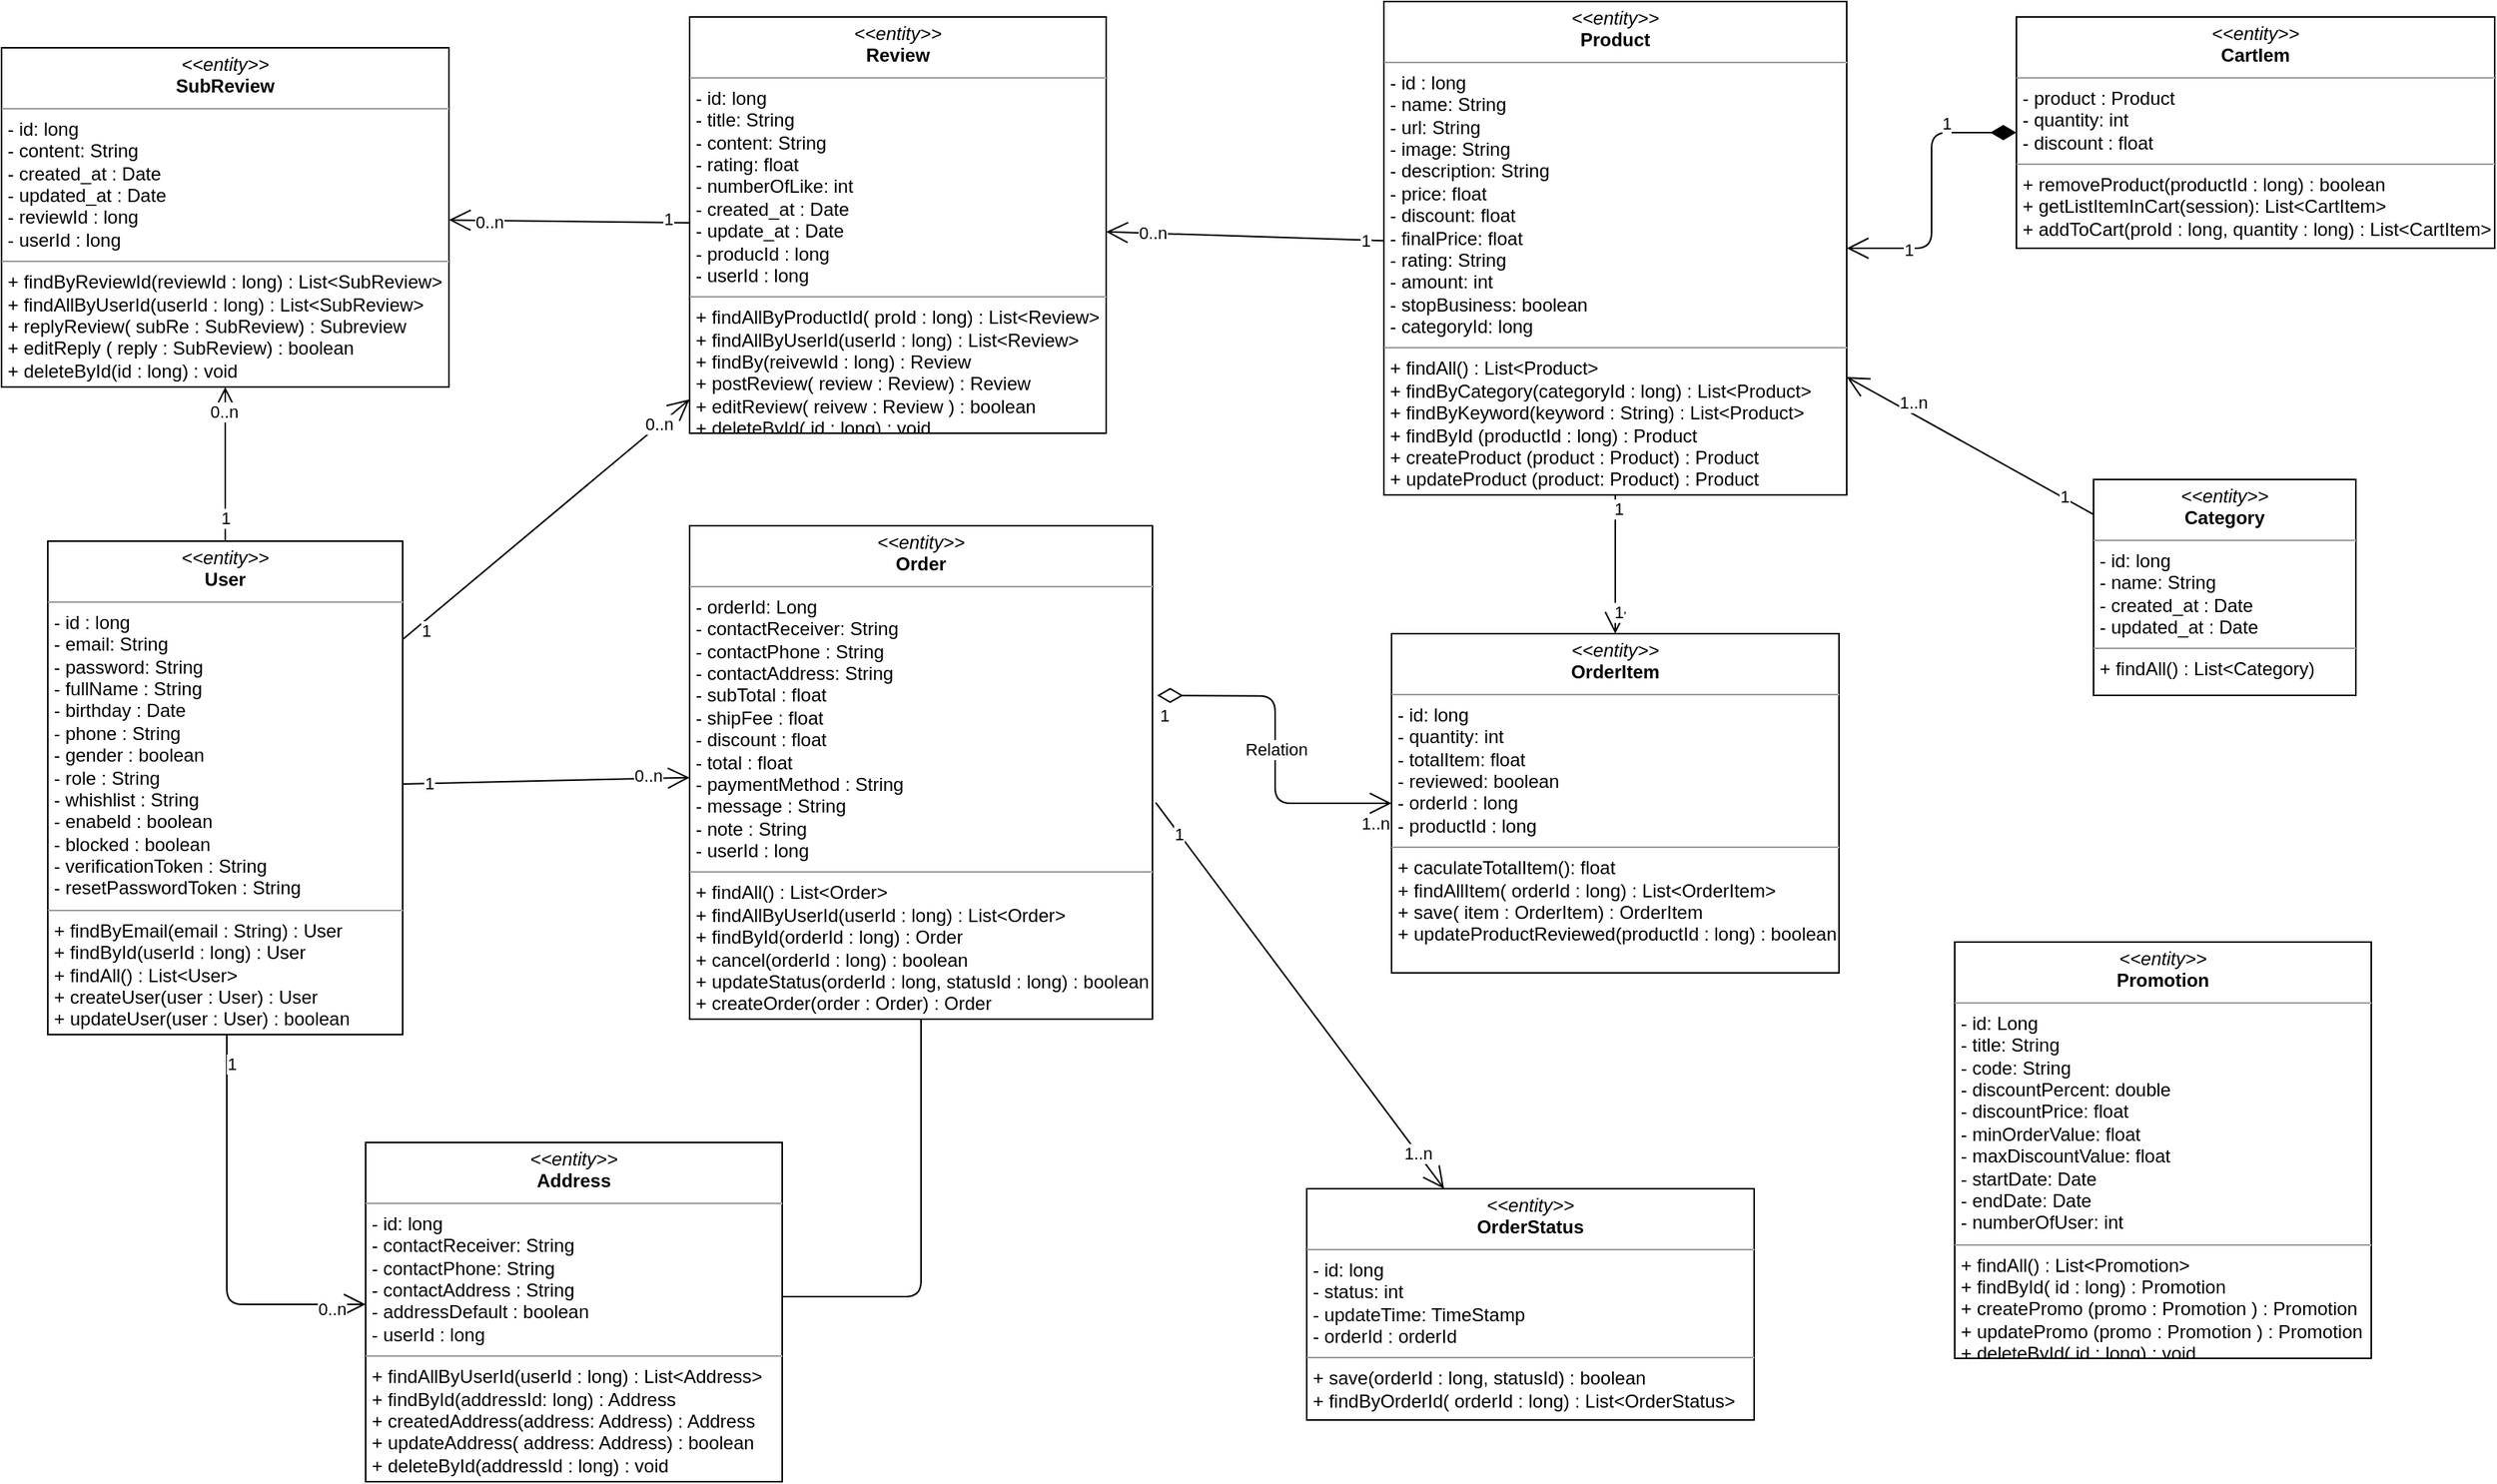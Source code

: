 <mxfile version="14.7.3" type="device"><diagram id="C5RBs43oDa-KdzZeNtuy" name="Page-1"><mxGraphModel dx="923" dy="1571" grid="1" gridSize="10" guides="1" tooltips="1" connect="1" arrows="1" fold="1" page="1" pageScale="1" pageWidth="827" pageHeight="1169" math="0" shadow="0"><root><mxCell id="WIyWlLk6GJQsqaUBKTNV-0"/><mxCell id="WIyWlLk6GJQsqaUBKTNV-1" parent="WIyWlLk6GJQsqaUBKTNV-0"/><mxCell id="6MYKA8wntWoD5BaFTlxV-0" value="&lt;p style=&quot;margin: 0px ; margin-top: 4px ; text-align: center&quot;&gt;&lt;i&gt;&amp;lt;&amp;lt;entity&amp;gt;&amp;gt;&lt;/i&gt;&lt;br&gt;&lt;b&gt;Product&lt;/b&gt;&lt;/p&gt;&lt;hr size=&quot;1&quot;&gt;&lt;p style=&quot;margin: 0px ; margin-left: 4px&quot;&gt;- id : long&lt;/p&gt;&lt;p style=&quot;margin: 0px ; margin-left: 4px&quot;&gt;- name: String&lt;br&gt;- url: String&lt;/p&gt;&lt;p style=&quot;margin: 0px ; margin-left: 4px&quot;&gt;- image: String&lt;/p&gt;&lt;p style=&quot;margin: 0px ; margin-left: 4px&quot;&gt;- description: String&lt;/p&gt;&lt;p style=&quot;margin: 0px ; margin-left: 4px&quot;&gt;- price: float&lt;/p&gt;&lt;p style=&quot;margin: 0px ; margin-left: 4px&quot;&gt;- discount: float&lt;/p&gt;&lt;p style=&quot;margin: 0px ; margin-left: 4px&quot;&gt;- finalPrice: float&lt;/p&gt;&lt;p style=&quot;margin: 0px ; margin-left: 4px&quot;&gt;- rating: String&lt;/p&gt;&lt;p style=&quot;margin: 0px ; margin-left: 4px&quot;&gt;- amount: int&lt;/p&gt;&lt;p style=&quot;margin: 0px ; margin-left: 4px&quot;&gt;- stopBusiness: boolean&lt;/p&gt;&lt;p style=&quot;margin: 0px ; margin-left: 4px&quot;&gt;- categoryId: long&lt;/p&gt;&lt;hr size=&quot;1&quot;&gt;&lt;p style=&quot;margin: 0px 0px 0px 4px&quot;&gt;+ findAll() : List&amp;lt;Product&amp;gt;&lt;/p&gt;&lt;p style=&quot;margin: 0px 0px 0px 4px&quot;&gt;+ findByCategory(categoryId : long) : List&amp;lt;Product&amp;gt;&lt;/p&gt;&lt;p style=&quot;margin: 0px 0px 0px 4px&quot;&gt;+ findByKeyword(keyword : String) : List&amp;lt;Product&amp;gt;&lt;/p&gt;&lt;p style=&quot;margin: 0px 0px 0px 4px&quot;&gt;+ findById (productId : long) : Product&lt;/p&gt;&lt;p style=&quot;margin: 0px 0px 0px 4px&quot;&gt;+ createProduct (product : Product) : Product&lt;/p&gt;&lt;p style=&quot;margin: 0px 0px 0px 4px&quot;&gt;+ updateProduct (product: Product) : Product&lt;/p&gt;" style="verticalAlign=top;align=left;overflow=fill;fontSize=12;fontFamily=Helvetica;html=1;" parent="WIyWlLk6GJQsqaUBKTNV-1" vertex="1"><mxGeometry x="1310" y="-310" width="300" height="320" as="geometry"/></mxCell><mxCell id="6MYKA8wntWoD5BaFTlxV-1" value="&lt;p style=&quot;margin: 0px ; margin-top: 4px ; text-align: center&quot;&gt;&lt;i&gt;&amp;lt;&amp;lt;entity&amp;gt;&amp;gt;&lt;/i&gt;&lt;br&gt;&lt;b&gt;User&lt;/b&gt;&lt;/p&gt;&lt;hr size=&quot;1&quot;&gt;&lt;p style=&quot;margin: 0px ; margin-left: 4px&quot;&gt;- id : long&lt;/p&gt;&lt;p style=&quot;margin: 0px ; margin-left: 4px&quot;&gt;- email: String&lt;br&gt;- password: String&lt;/p&gt;&lt;p style=&quot;margin: 0px ; margin-left: 4px&quot;&gt;- fullName : String&lt;/p&gt;&lt;p style=&quot;margin: 0px ; margin-left: 4px&quot;&gt;- birthday : Date&lt;/p&gt;&lt;p style=&quot;margin: 0px ; margin-left: 4px&quot;&gt;- phone : String&lt;/p&gt;&lt;p style=&quot;margin: 0px ; margin-left: 4px&quot;&gt;- gender : boolean&lt;/p&gt;&lt;p style=&quot;margin: 0px ; margin-left: 4px&quot;&gt;- role : String&lt;/p&gt;&lt;p style=&quot;margin: 0px ; margin-left: 4px&quot;&gt;- whishlist : String&lt;/p&gt;&lt;p style=&quot;margin: 0px ; margin-left: 4px&quot;&gt;- enabeld : boolean&lt;/p&gt;&lt;p style=&quot;margin: 0px ; margin-left: 4px&quot;&gt;- blocked : boolean&lt;/p&gt;&lt;p style=&quot;margin: 0px ; margin-left: 4px&quot;&gt;- verificationToken : String&lt;/p&gt;&lt;p style=&quot;margin: 0px ; margin-left: 4px&quot;&gt;- resetPasswordToken : String&lt;/p&gt;&lt;hr size=&quot;1&quot;&gt;&lt;p style=&quot;margin: 0px ; margin-left: 4px&quot;&gt;+ findByEmail(email : String) : User&amp;nbsp;&lt;/p&gt;&lt;p style=&quot;margin: 0px ; margin-left: 4px&quot;&gt;+ findById(userId : long) : User&lt;/p&gt;&lt;p style=&quot;margin: 0px ; margin-left: 4px&quot;&gt;+ findAll() : List&amp;lt;User&amp;gt;&lt;/p&gt;&lt;p style=&quot;margin: 0px ; margin-left: 4px&quot;&gt;+ createUser(user : User) : User&lt;/p&gt;&lt;p style=&quot;margin: 0px ; margin-left: 4px&quot;&gt;+ updateUser(user : User) : boolean&lt;/p&gt;" style="verticalAlign=top;align=left;overflow=fill;fontSize=12;fontFamily=Helvetica;html=1;" parent="WIyWlLk6GJQsqaUBKTNV-1" vertex="1"><mxGeometry x="444" y="40" width="230" height="320" as="geometry"/></mxCell><mxCell id="6MYKA8wntWoD5BaFTlxV-2" value="&lt;p style=&quot;margin: 0px ; margin-top: 4px ; text-align: center&quot;&gt;&lt;i&gt;&amp;lt;&amp;lt;entity&amp;gt;&amp;gt;&lt;/i&gt;&lt;br&gt;&lt;b&gt;OrderStatus&lt;/b&gt;&lt;/p&gt;&lt;hr size=&quot;1&quot;&gt;&lt;p style=&quot;margin: 0px ; margin-left: 4px&quot;&gt;- id: long&lt;/p&gt;&lt;p style=&quot;margin: 0px ; margin-left: 4px&quot;&gt;- status: int&lt;br&gt;- updateTime: TimeStamp&lt;/p&gt;&lt;p style=&quot;margin: 0px ; margin-left: 4px&quot;&gt;- orderId : orderId&lt;/p&gt;&lt;hr size=&quot;1&quot;&gt;&lt;p style=&quot;margin: 0px 0px 0px 4px&quot;&gt;+ save(orderId : long, statusId) : boolean&lt;/p&gt;&lt;p style=&quot;margin: 0px ; margin-left: 4px&quot;&gt;&lt;span&gt;+ findByOrderId( orderId : long) : List&amp;lt;OrderStatus&amp;gt;&lt;/span&gt;&lt;br&gt;&lt;/p&gt;" style="verticalAlign=top;align=left;overflow=fill;fontSize=12;fontFamily=Helvetica;html=1;" parent="WIyWlLk6GJQsqaUBKTNV-1" vertex="1"><mxGeometry x="1260" y="460" width="290" height="150" as="geometry"/></mxCell><mxCell id="6MYKA8wntWoD5BaFTlxV-3" value="&lt;p style=&quot;margin: 0px ; margin-top: 4px ; text-align: center&quot;&gt;&lt;i&gt;&amp;lt;&amp;lt;entity&amp;gt;&amp;gt;&lt;/i&gt;&lt;br&gt;&lt;b&gt;Order&lt;/b&gt;&lt;/p&gt;&lt;hr size=&quot;1&quot;&gt;&lt;p style=&quot;margin: 0px ; margin-left: 4px&quot;&gt;- orderId: Long&lt;/p&gt;&lt;p style=&quot;margin: 0px 0px 0px 4px&quot;&gt;- contactReceiver: String&lt;/p&gt;&lt;p style=&quot;margin: 0px 0px 0px 4px&quot;&gt;- contactPhone : String&lt;/p&gt;&lt;p style=&quot;margin: 0px 0px 0px 4px&quot;&gt;- contactAddress: String&lt;/p&gt;&lt;p style=&quot;margin: 0px 0px 0px 4px&quot;&gt;- subTotal : float&lt;/p&gt;&lt;p style=&quot;margin: 0px 0px 0px 4px&quot;&gt;- shipFee : float&lt;/p&gt;&lt;p style=&quot;margin: 0px 0px 0px 4px&quot;&gt;- discount : float&lt;/p&gt;&lt;p style=&quot;margin: 0px 0px 0px 4px&quot;&gt;- total : float&lt;/p&gt;&lt;p style=&quot;margin: 0px 0px 0px 4px&quot;&gt;&lt;span&gt;- paymentMethod : String&lt;/span&gt;&lt;br&gt;&lt;/p&gt;&lt;p style=&quot;margin: 0px 0px 0px 4px&quot;&gt;- message : String&lt;/p&gt;&lt;p style=&quot;margin: 0px 0px 0px 4px&quot;&gt;- note : String&lt;/p&gt;&lt;p style=&quot;margin: 0px 0px 0px 4px&quot;&gt;- userId : long&lt;/p&gt;&lt;hr size=&quot;1&quot;&gt;&lt;p style=&quot;margin: 0px 0px 0px 4px&quot;&gt;+ findAll() : List&amp;lt;Order&amp;gt;&lt;/p&gt;&lt;p style=&quot;margin: 0px 0px 0px 4px&quot;&gt;+ findAllByUserId(userId : long) : List&amp;lt;Order&amp;gt;&lt;/p&gt;&lt;p style=&quot;margin: 0px 0px 0px 4px&quot;&gt;+ findById(orderId : long) : Order&lt;br&gt;&lt;/p&gt;&lt;p style=&quot;margin: 0px 0px 0px 4px&quot;&gt;+ cancel(orderId : long) : boolean&lt;br&gt;&lt;/p&gt;&lt;p style=&quot;margin: 0px 0px 0px 4px&quot;&gt;+ updateStatus(orderId : long, statusId : long) : boolean&lt;/p&gt;&lt;p style=&quot;margin: 0px 0px 0px 4px&quot;&gt;+ createOrder(order : Order) : Order&lt;/p&gt;" style="verticalAlign=top;align=left;overflow=fill;fontSize=12;fontFamily=Helvetica;html=1;" parent="WIyWlLk6GJQsqaUBKTNV-1" vertex="1"><mxGeometry x="860" y="30" width="300" height="320" as="geometry"/></mxCell><mxCell id="6MYKA8wntWoD5BaFTlxV-4" value="&lt;p style=&quot;margin: 0px ; margin-top: 4px ; text-align: center&quot;&gt;&lt;i&gt;&amp;lt;&amp;lt;entity&amp;gt;&amp;gt;&lt;/i&gt;&lt;br&gt;&lt;b&gt;Address&lt;/b&gt;&lt;/p&gt;&lt;hr size=&quot;1&quot;&gt;&lt;p style=&quot;margin: 0px ; margin-left: 4px&quot;&gt;- id: long&lt;/p&gt;&lt;p style=&quot;margin: 0px ; margin-left: 4px&quot;&gt;- contactReceiver: String&lt;br&gt;- contactPhone: String&lt;/p&gt;&lt;p style=&quot;margin: 0px ; margin-left: 4px&quot;&gt;- contactAddress : String&lt;/p&gt;&lt;p style=&quot;margin: 0px ; margin-left: 4px&quot;&gt;- addressDefault : boolean&lt;/p&gt;&lt;p style=&quot;margin: 0px ; margin-left: 4px&quot;&gt;- userId : long&lt;/p&gt;&lt;hr size=&quot;1&quot;&gt;&lt;p style=&quot;margin: 0px 0px 0px 4px&quot;&gt;+ findAllByUserId(userId : long) : List&amp;lt;Address&amp;gt;&lt;/p&gt;&lt;p style=&quot;margin: 0px 0px 0px 4px&quot;&gt;+ findById(addressId: long) : Address&lt;/p&gt;&lt;p style=&quot;margin: 0px 0px 0px 4px&quot;&gt;+ createdAddress(address: Address) : Address&lt;/p&gt;&lt;p style=&quot;margin: 0px 0px 0px 4px&quot;&gt;+ updateAddress( address: Address) : boolean&lt;/p&gt;&lt;p style=&quot;margin: 0px 0px 0px 4px&quot;&gt;+ deleteById(addressId : long) : void&lt;/p&gt;" style="verticalAlign=top;align=left;overflow=fill;fontSize=12;fontFamily=Helvetica;html=1;" parent="WIyWlLk6GJQsqaUBKTNV-1" vertex="1"><mxGeometry x="650" y="430" width="270" height="220" as="geometry"/></mxCell><mxCell id="6MYKA8wntWoD5BaFTlxV-5" value="&lt;p style=&quot;margin: 0px ; margin-top: 4px ; text-align: center&quot;&gt;&lt;i&gt;&amp;lt;&amp;lt;entity&amp;gt;&amp;gt;&lt;/i&gt;&lt;br&gt;&lt;b&gt;CartIem&lt;/b&gt;&lt;/p&gt;&lt;hr size=&quot;1&quot;&gt;&lt;p style=&quot;margin: 0px ; margin-left: 4px&quot;&gt;- product : Product&lt;/p&gt;&lt;p style=&quot;margin: 0px ; margin-left: 4px&quot;&gt;- quantity: int&lt;br&gt;- discount : float&lt;/p&gt;&lt;hr size=&quot;1&quot;&gt;&lt;p style=&quot;margin: 0px 0px 0px 4px&quot;&gt;+ removeProduct(productId : long) : boolean&lt;/p&gt;&lt;p style=&quot;margin: 0px 0px 0px 4px&quot;&gt;+ getListItemInCart(session): List&amp;lt;CartItem&amp;gt;&lt;/p&gt;&lt;p style=&quot;margin: 0px 0px 0px 4px&quot;&gt;+ addToCart(proId : long, quantity : long) : List&amp;lt;CartItem&amp;gt;&lt;/p&gt;" style="verticalAlign=top;align=left;overflow=fill;fontSize=12;fontFamily=Helvetica;html=1;" parent="WIyWlLk6GJQsqaUBKTNV-1" vertex="1"><mxGeometry x="1720" y="-300" width="310" height="150" as="geometry"/></mxCell><mxCell id="6MYKA8wntWoD5BaFTlxV-6" value="&lt;p style=&quot;margin: 0px ; margin-top: 4px ; text-align: center&quot;&gt;&lt;i&gt;&amp;lt;&amp;lt;entity&amp;gt;&amp;gt;&lt;/i&gt;&lt;br&gt;&lt;b&gt;Review&lt;/b&gt;&lt;/p&gt;&lt;hr size=&quot;1&quot;&gt;&lt;p style=&quot;margin: 0px ; margin-left: 4px&quot;&gt;- id: long&lt;/p&gt;&lt;p style=&quot;margin: 0px ; margin-left: 4px&quot;&gt;- title: String&lt;br&gt;- content: String&lt;/p&gt;&lt;p style=&quot;margin: 0px ; margin-left: 4px&quot;&gt;- rating: float&lt;/p&gt;&lt;p style=&quot;margin: 0px ; margin-left: 4px&quot;&gt;- numberOfLike: int&lt;/p&gt;&lt;p style=&quot;margin: 0px ; margin-left: 4px&quot;&gt;- created_at : Date&lt;/p&gt;&lt;p style=&quot;margin: 0px ; margin-left: 4px&quot;&gt;- update_at : Date&lt;/p&gt;&lt;p style=&quot;margin: 0px ; margin-left: 4px&quot;&gt;- producId : long&lt;/p&gt;&lt;p style=&quot;margin: 0px ; margin-left: 4px&quot;&gt;- userId : long&lt;/p&gt;&lt;hr size=&quot;1&quot;&gt;&lt;p style=&quot;margin: 0px ; margin-left: 4px&quot;&gt;+ findAllByProductId( proId : long) : List&amp;lt;Review&amp;gt;&lt;/p&gt;&lt;p style=&quot;margin: 0px ; margin-left: 4px&quot;&gt;+ findAllByUserId(userId : long) : List&amp;lt;Review&amp;gt;&lt;/p&gt;&lt;p style=&quot;margin: 0px ; margin-left: 4px&quot;&gt;+ findBy(reivewId : long) : Review&lt;/p&gt;&lt;p style=&quot;margin: 0px ; margin-left: 4px&quot;&gt;+ postReview( review : Review) : Review&lt;/p&gt;&lt;p style=&quot;margin: 0px ; margin-left: 4px&quot;&gt;+ editReview( reivew : Review ) : boolean&lt;/p&gt;&lt;p style=&quot;margin: 0px ; margin-left: 4px&quot;&gt;+ deleteById( id : long) : void&lt;/p&gt;" style="verticalAlign=top;align=left;overflow=fill;fontSize=12;fontFamily=Helvetica;html=1;" parent="WIyWlLk6GJQsqaUBKTNV-1" vertex="1"><mxGeometry x="860" y="-300" width="270" height="270" as="geometry"/></mxCell><mxCell id="6MYKA8wntWoD5BaFTlxV-7" value="&lt;p style=&quot;margin: 0px ; margin-top: 4px ; text-align: center&quot;&gt;&lt;i&gt;&amp;lt;&amp;lt;entity&amp;gt;&amp;gt;&lt;/i&gt;&lt;br&gt;&lt;b&gt;SubReview&lt;/b&gt;&lt;/p&gt;&lt;hr size=&quot;1&quot;&gt;&lt;p style=&quot;margin: 0px ; margin-left: 4px&quot;&gt;- id: long&lt;/p&gt;&lt;p style=&quot;margin: 0px ; margin-left: 4px&quot;&gt;- content: String&lt;/p&gt;&lt;p style=&quot;margin: 0px ; margin-left: 4px&quot;&gt;- created_at : Date&lt;/p&gt;&lt;p style=&quot;margin: 0px ; margin-left: 4px&quot;&gt;- updated_at : Date&lt;/p&gt;&lt;p style=&quot;margin: 0px ; margin-left: 4px&quot;&gt;- reviewId : long&lt;/p&gt;&lt;p style=&quot;margin: 0px ; margin-left: 4px&quot;&gt;- userId : long&lt;/p&gt;&lt;hr size=&quot;1&quot;&gt;&lt;p style=&quot;margin: 0px ; margin-left: 4px&quot;&gt;+ findByReviewId(reviewId : long) : List&amp;lt;SubReview&amp;gt;&lt;/p&gt;&lt;p style=&quot;margin: 0px ; margin-left: 4px&quot;&gt;+ findAllByUserId(userId : long) : List&amp;lt;SubReview&amp;gt;&lt;/p&gt;&lt;p style=&quot;margin: 0px ; margin-left: 4px&quot;&gt;+ replyReview( subRe : SubReview) : Subreview&lt;/p&gt;&lt;p style=&quot;margin: 0px ; margin-left: 4px&quot;&gt;+ editReply ( reply : SubReview) : boolean&lt;/p&gt;&lt;p style=&quot;margin: 0px ; margin-left: 4px&quot;&gt;+ deleteById(id : long) : void&lt;/p&gt;" style="verticalAlign=top;align=left;overflow=fill;fontSize=12;fontFamily=Helvetica;html=1;" parent="WIyWlLk6GJQsqaUBKTNV-1" vertex="1"><mxGeometry x="414" y="-280" width="290" height="220" as="geometry"/></mxCell><mxCell id="6MYKA8wntWoD5BaFTlxV-8" value="&lt;p style=&quot;margin: 0px ; margin-top: 4px ; text-align: center&quot;&gt;&lt;i&gt;&amp;lt;&amp;lt;entity&amp;gt;&amp;gt;&lt;/i&gt;&lt;br&gt;&lt;b&gt;Promotion&lt;/b&gt;&lt;/p&gt;&lt;hr size=&quot;1&quot;&gt;&lt;p style=&quot;margin: 0px ; margin-left: 4px&quot;&gt;- id: Long&lt;/p&gt;&lt;p style=&quot;margin: 0px 0px 0px 4px&quot;&gt;- title: String&lt;br&gt;- code: String&lt;/p&gt;&lt;p style=&quot;margin: 0px 0px 0px 4px&quot;&gt;- discountPercent: double&lt;/p&gt;&lt;p style=&quot;margin: 0px 0px 0px 4px&quot;&gt;- discountPrice: float&lt;/p&gt;&lt;p style=&quot;margin: 0px 0px 0px 4px&quot;&gt;- minOrderValue: float&lt;/p&gt;&lt;p style=&quot;margin: 0px 0px 0px 4px&quot;&gt;- maxDiscountValue: float&lt;/p&gt;&lt;p style=&quot;margin: 0px 0px 0px 4px&quot;&gt;- startDate: Date&lt;/p&gt;&lt;p style=&quot;margin: 0px 0px 0px 4px&quot;&gt;- endDate: Date&lt;/p&gt;&lt;p style=&quot;margin: 0px 0px 0px 4px&quot;&gt;- numberOfUser: int&lt;span&gt;&amp;nbsp;&lt;/span&gt;&lt;/p&gt;&lt;hr size=&quot;1&quot;&gt;&lt;p style=&quot;margin: 0px ; margin-left: 4px&quot;&gt;+ findAll() : List&amp;lt;Promotion&amp;gt;&lt;/p&gt;&lt;p style=&quot;margin: 0px ; margin-left: 4px&quot;&gt;+ findById( id : long) : Promotion&lt;/p&gt;&lt;p style=&quot;margin: 0px ; margin-left: 4px&quot;&gt;+ createPromo (promo : Promotion ) : Promotion&lt;/p&gt;&lt;p style=&quot;margin: 0px ; margin-left: 4px&quot;&gt;+ updatePromo (promo : Promotion ) : Promotion&lt;/p&gt;&lt;p style=&quot;margin: 0px ; margin-left: 4px&quot;&gt;+ deleteById( id : long) : void&lt;/p&gt;" style="verticalAlign=top;align=left;overflow=fill;fontSize=12;fontFamily=Helvetica;html=1;" parent="WIyWlLk6GJQsqaUBKTNV-1" vertex="1"><mxGeometry x="1680" y="300" width="270" height="270" as="geometry"/></mxCell><mxCell id="6MYKA8wntWoD5BaFTlxV-11" value="&lt;p style=&quot;margin: 0px ; margin-top: 4px ; text-align: center&quot;&gt;&lt;i&gt;&amp;lt;&amp;lt;entity&amp;gt;&amp;gt;&lt;/i&gt;&lt;br&gt;&lt;b&gt;OrderItem&lt;/b&gt;&lt;/p&gt;&lt;hr size=&quot;1&quot;&gt;&lt;p style=&quot;margin: 0px ; margin-left: 4px&quot;&gt;- id: long&lt;/p&gt;&lt;p style=&quot;margin: 0px ; margin-left: 4px&quot;&gt;- quantity: int&lt;br&gt;&lt;/p&gt;&lt;p style=&quot;margin: 0px ; margin-left: 4px&quot;&gt;- totalItem: float&lt;/p&gt;&lt;p style=&quot;margin: 0px ; margin-left: 4px&quot;&gt;- reviewed: boolean&lt;/p&gt;&lt;p style=&quot;margin: 0px ; margin-left: 4px&quot;&gt;- orderId : long&lt;/p&gt;&lt;p style=&quot;margin: 0px ; margin-left: 4px&quot;&gt;- productId : long&lt;/p&gt;&lt;hr size=&quot;1&quot;&gt;&lt;p style=&quot;margin: 0px 0px 0px 4px&quot;&gt;+ caculateTotalItem(): float&lt;br&gt;&lt;/p&gt;&lt;p style=&quot;margin: 0px 0px 0px 4px&quot;&gt;+ findAllItem( orderId : long) : List&amp;lt;OrderItem&amp;gt;&lt;br&gt;&lt;/p&gt;&lt;p style=&quot;margin: 0px 0px 0px 4px&quot;&gt;+ save( item : OrderItem) : OrderItem&lt;/p&gt;&lt;p style=&quot;margin: 0px 0px 0px 4px&quot;&gt;+ updateProductReviewed(productId : long) : boolean&lt;/p&gt;" style="verticalAlign=top;align=left;overflow=fill;fontSize=12;fontFamily=Helvetica;html=1;" parent="WIyWlLk6GJQsqaUBKTNV-1" vertex="1"><mxGeometry x="1315" y="100" width="290" height="220" as="geometry"/></mxCell><mxCell id="6MYKA8wntWoD5BaFTlxV-23" value="1" style="endArrow=open;html=1;endSize=12;startArrow=diamondThin;startSize=14;startFill=1;edgeStyle=orthogonalEdgeStyle;align=left;verticalAlign=bottom;" parent="WIyWlLk6GJQsqaUBKTNV-1" source="6MYKA8wntWoD5BaFTlxV-5" target="6MYKA8wntWoD5BaFTlxV-0" edge="1"><mxGeometry x="-0.378" y="5" relative="1" as="geometry"><mxPoint x="1020" y="170" as="sourcePoint"/><mxPoint x="1180" y="170" as="targetPoint"/><mxPoint as="offset"/></mxGeometry></mxCell><mxCell id="ZbG6EwN0n1Jp78F5_Od4-30" value="1" style="edgeLabel;html=1;align=center;verticalAlign=middle;resizable=0;points=[];" parent="6MYKA8wntWoD5BaFTlxV-23" vertex="1" connectable="0"><mxGeometry x="0.355" y="-1" relative="1" as="geometry"><mxPoint x="-14" y="5" as="offset"/></mxGeometry></mxCell><mxCell id="6MYKA8wntWoD5BaFTlxV-27" value="&lt;p style=&quot;margin: 0px ; margin-top: 4px ; text-align: center&quot;&gt;&lt;i&gt;&amp;lt;&amp;lt;entity&amp;gt;&amp;gt;&lt;/i&gt;&lt;br&gt;&lt;b&gt;Category&lt;/b&gt;&lt;/p&gt;&lt;hr size=&quot;1&quot;&gt;&lt;p style=&quot;margin: 0px ; margin-left: 4px&quot;&gt;- id: long&lt;/p&gt;&lt;p style=&quot;margin: 0px ; margin-left: 4px&quot;&gt;- name: String&lt;/p&gt;&lt;p style=&quot;margin: 0px ; margin-left: 4px&quot;&gt;- created_at : Date&lt;/p&gt;&lt;p style=&quot;margin: 0px ; margin-left: 4px&quot;&gt;- updated_at : Date&lt;/p&gt;&lt;hr size=&quot;1&quot;&gt;&lt;p style=&quot;margin: 0px ; margin-left: 4px&quot;&gt;+ findAll() : List&amp;lt;Category)&lt;/p&gt;" style="verticalAlign=top;align=left;overflow=fill;fontSize=12;fontFamily=Helvetica;html=1;" parent="WIyWlLk6GJQsqaUBKTNV-1" vertex="1"><mxGeometry x="1770" width="170" height="140" as="geometry"/></mxCell><mxCell id="ZbG6EwN0n1Jp78F5_Od4-1" value="" style="endArrow=open;endFill=1;endSize=12;html=1;exitX=1.007;exitY=0.561;exitDx=0;exitDy=0;exitPerimeter=0;" parent="WIyWlLk6GJQsqaUBKTNV-1" source="6MYKA8wntWoD5BaFTlxV-3" target="6MYKA8wntWoD5BaFTlxV-2" edge="1"><mxGeometry width="160" relative="1" as="geometry"><mxPoint x="1150" y="230" as="sourcePoint"/><mxPoint x="1310" y="230" as="targetPoint"/></mxGeometry></mxCell><mxCell id="ZbG6EwN0n1Jp78F5_Od4-37" value="1" style="edgeLabel;html=1;align=center;verticalAlign=middle;resizable=0;points=[];" parent="ZbG6EwN0n1Jp78F5_Od4-1" vertex="1" connectable="0"><mxGeometry x="-0.846" y="-1" relative="1" as="geometry"><mxPoint x="1" as="offset"/></mxGeometry></mxCell><mxCell id="ZbG6EwN0n1Jp78F5_Od4-38" value="1..n" style="edgeLabel;html=1;align=center;verticalAlign=middle;resizable=0;points=[];" parent="ZbG6EwN0n1Jp78F5_Od4-1" vertex="1" connectable="0"><mxGeometry x="0.811" relative="1" as="geometry"><mxPoint as="offset"/></mxGeometry></mxCell><mxCell id="ZbG6EwN0n1Jp78F5_Od4-2" value="" style="endArrow=none;html=1;edgeStyle=orthogonalEdgeStyle;" parent="WIyWlLk6GJQsqaUBKTNV-1" source="6MYKA8wntWoD5BaFTlxV-3" target="6MYKA8wntWoD5BaFTlxV-4" edge="1"><mxGeometry relative="1" as="geometry"><mxPoint x="1150" y="430" as="sourcePoint"/><mxPoint x="1310" y="430" as="targetPoint"/><Array as="points"><mxPoint x="1010" y="530"/></Array></mxGeometry></mxCell><mxCell id="ZbG6EwN0n1Jp78F5_Od4-5" value="" style="endArrow=open;endFill=1;endSize=12;html=1;edgeStyle=orthogonalEdgeStyle;" parent="WIyWlLk6GJQsqaUBKTNV-1" source="6MYKA8wntWoD5BaFTlxV-1" target="6MYKA8wntWoD5BaFTlxV-4" edge="1"><mxGeometry width="160" relative="1" as="geometry"><mxPoint x="850" y="330" as="sourcePoint"/><mxPoint x="1010" y="330" as="targetPoint"/><Array as="points"><mxPoint x="560" y="535"/></Array></mxGeometry></mxCell><mxCell id="ZbG6EwN0n1Jp78F5_Od4-19" value="1" style="edgeLabel;html=1;align=center;verticalAlign=middle;resizable=0;points=[];" parent="ZbG6EwN0n1Jp78F5_Od4-5" vertex="1" connectable="0"><mxGeometry x="-0.86" y="3" relative="1" as="geometry"><mxPoint as="offset"/></mxGeometry></mxCell><mxCell id="ZbG6EwN0n1Jp78F5_Od4-20" value="0..n" style="edgeLabel;html=1;align=center;verticalAlign=middle;resizable=0;points=[];" parent="ZbG6EwN0n1Jp78F5_Od4-5" vertex="1" connectable="0"><mxGeometry x="0.832" y="-3" relative="1" as="geometry"><mxPoint as="offset"/></mxGeometry></mxCell><mxCell id="ZbG6EwN0n1Jp78F5_Od4-6" value="" style="endArrow=open;endFill=1;endSize=12;html=1;" parent="WIyWlLk6GJQsqaUBKTNV-1" source="6MYKA8wntWoD5BaFTlxV-1" target="6MYKA8wntWoD5BaFTlxV-3" edge="1"><mxGeometry width="160" relative="1" as="geometry"><mxPoint x="850" y="230" as="sourcePoint"/><mxPoint x="1010" y="230" as="targetPoint"/></mxGeometry></mxCell><mxCell id="ZbG6EwN0n1Jp78F5_Od4-39" value="1" style="edgeLabel;html=1;align=center;verticalAlign=middle;resizable=0;points=[];" parent="ZbG6EwN0n1Jp78F5_Od4-6" vertex="1" connectable="0"><mxGeometry x="-0.817" relative="1" as="geometry"><mxPoint as="offset"/></mxGeometry></mxCell><mxCell id="ZbG6EwN0n1Jp78F5_Od4-40" value="0..n" style="edgeLabel;html=1;align=center;verticalAlign=middle;resizable=0;points=[];" parent="ZbG6EwN0n1Jp78F5_Od4-6" vertex="1" connectable="0"><mxGeometry x="0.71" y="2" relative="1" as="geometry"><mxPoint as="offset"/></mxGeometry></mxCell><mxCell id="ZbG6EwN0n1Jp78F5_Od4-7" value="" style="endArrow=open;endFill=1;endSize=12;html=1;" parent="WIyWlLk6GJQsqaUBKTNV-1" source="6MYKA8wntWoD5BaFTlxV-1" target="6MYKA8wntWoD5BaFTlxV-7" edge="1"><mxGeometry width="160" relative="1" as="geometry"><mxPoint x="850" y="30" as="sourcePoint"/><mxPoint x="1010" y="30" as="targetPoint"/></mxGeometry></mxCell><mxCell id="ZbG6EwN0n1Jp78F5_Od4-21" value="1" style="edgeLabel;html=1;align=center;verticalAlign=middle;resizable=0;points=[];" parent="ZbG6EwN0n1Jp78F5_Od4-7" vertex="1" connectable="0"><mxGeometry x="-0.7" relative="1" as="geometry"><mxPoint as="offset"/></mxGeometry></mxCell><mxCell id="ZbG6EwN0n1Jp78F5_Od4-22" value="0..n" style="edgeLabel;html=1;align=center;verticalAlign=middle;resizable=0;points=[];" parent="ZbG6EwN0n1Jp78F5_Od4-7" vertex="1" connectable="0"><mxGeometry x="0.68" y="1" relative="1" as="geometry"><mxPoint as="offset"/></mxGeometry></mxCell><mxCell id="ZbG6EwN0n1Jp78F5_Od4-8" value="" style="endArrow=open;endFill=1;endSize=12;html=1;" parent="WIyWlLk6GJQsqaUBKTNV-1" source="6MYKA8wntWoD5BaFTlxV-1" target="6MYKA8wntWoD5BaFTlxV-6" edge="1"><mxGeometry width="160" relative="1" as="geometry"><mxPoint x="850" y="-70" as="sourcePoint"/><mxPoint x="1010" y="-70" as="targetPoint"/></mxGeometry></mxCell><mxCell id="ZbG6EwN0n1Jp78F5_Od4-23" value="1" style="edgeLabel;html=1;align=center;verticalAlign=middle;resizable=0;points=[];" parent="ZbG6EwN0n1Jp78F5_Od4-8" vertex="1" connectable="0"><mxGeometry x="-0.872" y="-5" relative="1" as="geometry"><mxPoint as="offset"/></mxGeometry></mxCell><mxCell id="ZbG6EwN0n1Jp78F5_Od4-24" value="0..n" style="edgeLabel;html=1;align=center;verticalAlign=middle;resizable=0;points=[];" parent="ZbG6EwN0n1Jp78F5_Od4-8" vertex="1" connectable="0"><mxGeometry x="0.79" y="1" relative="1" as="geometry"><mxPoint as="offset"/></mxGeometry></mxCell><mxCell id="ZbG6EwN0n1Jp78F5_Od4-9" value="" style="endArrow=open;endFill=1;endSize=12;html=1;" parent="WIyWlLk6GJQsqaUBKTNV-1" source="6MYKA8wntWoD5BaFTlxV-6" target="6MYKA8wntWoD5BaFTlxV-7" edge="1"><mxGeometry width="160" relative="1" as="geometry"><mxPoint x="850" y="-70" as="sourcePoint"/><mxPoint x="1010" y="-70" as="targetPoint"/></mxGeometry></mxCell><mxCell id="ZbG6EwN0n1Jp78F5_Od4-25" value="1" style="edgeLabel;html=1;align=center;verticalAlign=middle;resizable=0;points=[];" parent="ZbG6EwN0n1Jp78F5_Od4-9" vertex="1" connectable="0"><mxGeometry x="-0.821" y="-3" relative="1" as="geometry"><mxPoint as="offset"/></mxGeometry></mxCell><mxCell id="ZbG6EwN0n1Jp78F5_Od4-26" value="0..n" style="edgeLabel;html=1;align=center;verticalAlign=middle;resizable=0;points=[];" parent="ZbG6EwN0n1Jp78F5_Od4-9" vertex="1" connectable="0"><mxGeometry x="0.667" y="1" relative="1" as="geometry"><mxPoint as="offset"/></mxGeometry></mxCell><mxCell id="ZbG6EwN0n1Jp78F5_Od4-10" value="" style="endArrow=open;endFill=1;endSize=12;html=1;" parent="WIyWlLk6GJQsqaUBKTNV-1" source="6MYKA8wntWoD5BaFTlxV-0" target="6MYKA8wntWoD5BaFTlxV-11" edge="1"><mxGeometry width="160" relative="1" as="geometry"><mxPoint x="1550" y="130" as="sourcePoint"/><mxPoint x="1710" y="130" as="targetPoint"/></mxGeometry></mxCell><mxCell id="ZbG6EwN0n1Jp78F5_Od4-35" value="1" style="edgeLabel;html=1;align=center;verticalAlign=middle;resizable=0;points=[];" parent="ZbG6EwN0n1Jp78F5_Od4-10" vertex="1" connectable="0"><mxGeometry x="0.691" y="2" relative="1" as="geometry"><mxPoint as="offset"/></mxGeometry></mxCell><mxCell id="ZbG6EwN0n1Jp78F5_Od4-36" value="1" style="edgeLabel;html=1;align=center;verticalAlign=middle;resizable=0;points=[];" parent="ZbG6EwN0n1Jp78F5_Od4-10" vertex="1" connectable="0"><mxGeometry x="-0.8" y="2" relative="1" as="geometry"><mxPoint as="offset"/></mxGeometry></mxCell><mxCell id="ZbG6EwN0n1Jp78F5_Od4-11" value="" style="endArrow=open;endFill=1;endSize=12;html=1;" parent="WIyWlLk6GJQsqaUBKTNV-1" source="6MYKA8wntWoD5BaFTlxV-27" target="6MYKA8wntWoD5BaFTlxV-0" edge="1"><mxGeometry width="160" relative="1" as="geometry"><mxPoint x="1550" y="230" as="sourcePoint"/><mxPoint x="1710" y="230" as="targetPoint"/></mxGeometry></mxCell><mxCell id="ZbG6EwN0n1Jp78F5_Od4-31" value="1" style="edgeLabel;html=1;align=center;verticalAlign=middle;resizable=0;points=[];" parent="ZbG6EwN0n1Jp78F5_Od4-11" vertex="1" connectable="0"><mxGeometry x="-0.755" y="-1" relative="1" as="geometry"><mxPoint as="offset"/></mxGeometry></mxCell><mxCell id="ZbG6EwN0n1Jp78F5_Od4-32" value="1..n" style="edgeLabel;html=1;align=center;verticalAlign=middle;resizable=0;points=[];" parent="ZbG6EwN0n1Jp78F5_Od4-11" vertex="1" connectable="0"><mxGeometry x="0.576" y="-3" relative="1" as="geometry"><mxPoint x="8" as="offset"/></mxGeometry></mxCell><mxCell id="ZbG6EwN0n1Jp78F5_Od4-15" value="" style="endArrow=open;endFill=1;endSize=12;html=1;" parent="WIyWlLk6GJQsqaUBKTNV-1" source="6MYKA8wntWoD5BaFTlxV-0" target="6MYKA8wntWoD5BaFTlxV-6" edge="1"><mxGeometry width="160" relative="1" as="geometry"><mxPoint x="980" y="-170" as="sourcePoint"/><mxPoint x="1140" y="-170" as="targetPoint"/></mxGeometry></mxCell><mxCell id="ZbG6EwN0n1Jp78F5_Od4-27" value="1" style="edgeLabel;html=1;align=center;verticalAlign=middle;resizable=0;points=[];" parent="ZbG6EwN0n1Jp78F5_Od4-15" vertex="1" connectable="0"><mxGeometry x="-0.867" relative="1" as="geometry"><mxPoint as="offset"/></mxGeometry></mxCell><mxCell id="ZbG6EwN0n1Jp78F5_Od4-28" value="0..n" style="edgeLabel;html=1;align=center;verticalAlign=middle;resizable=0;points=[];" parent="ZbG6EwN0n1Jp78F5_Od4-15" vertex="1" connectable="0"><mxGeometry x="0.667" y="-1" relative="1" as="geometry"><mxPoint as="offset"/></mxGeometry></mxCell><mxCell id="ZbG6EwN0n1Jp78F5_Od4-16" value="Relation" style="endArrow=open;html=1;endSize=12;startArrow=diamondThin;startSize=14;startFill=0;edgeStyle=orthogonalEdgeStyle;" parent="WIyWlLk6GJQsqaUBKTNV-1" target="6MYKA8wntWoD5BaFTlxV-11" edge="1"><mxGeometry relative="1" as="geometry"><mxPoint x="1163" y="140" as="sourcePoint"/><mxPoint x="1380" y="230" as="targetPoint"/></mxGeometry></mxCell><mxCell id="ZbG6EwN0n1Jp78F5_Od4-17" value="1" style="edgeLabel;resizable=0;html=1;align=left;verticalAlign=top;" parent="ZbG6EwN0n1Jp78F5_Od4-16" connectable="0" vertex="1"><mxGeometry x="-1" relative="1" as="geometry"/></mxCell><mxCell id="ZbG6EwN0n1Jp78F5_Od4-18" value="1..n" style="edgeLabel;resizable=0;html=1;align=right;verticalAlign=top;" parent="ZbG6EwN0n1Jp78F5_Od4-16" connectable="0" vertex="1"><mxGeometry x="1" relative="1" as="geometry"/></mxCell></root></mxGraphModel></diagram></mxfile>